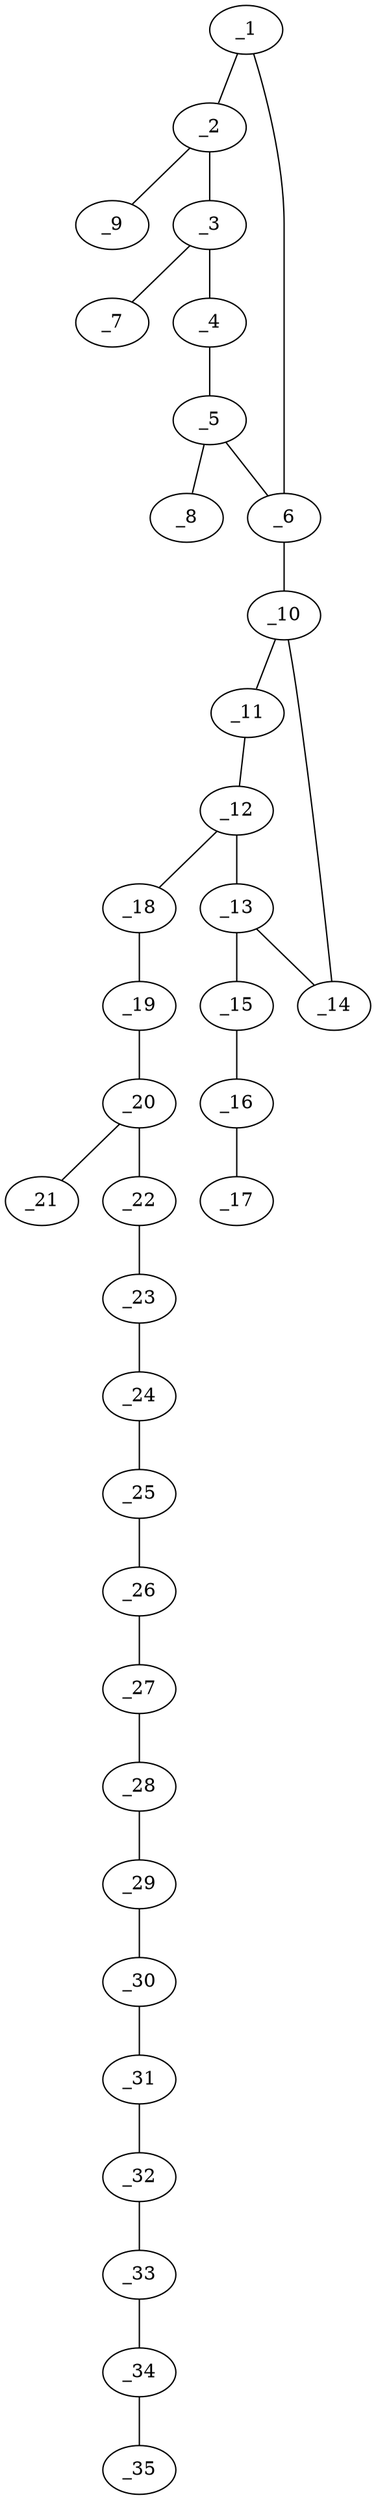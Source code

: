 graph molid657733 {
	_1	 [charge=0,
		chem=1,
		symbol="C  ",
		x="17.019",
		y="-3.1397"];
	_2	 [charge=0,
		chem=1,
		symbol="C  ",
		x="17.019",
		y="-4.1397"];
	_1 -- _2	 [valence=2];
	_6	 [charge=0,
		chem=4,
		symbol="N  ",
		x="16.1529",
		y="-2.6397"];
	_1 -- _6	 [valence=1];
	_3	 [charge=0,
		chem=1,
		symbol="C  ",
		x="16.1529",
		y="-4.6397"];
	_2 -- _3	 [valence=1];
	_9	 [charge=0,
		chem=1,
		symbol="C  ",
		x="17.885",
		y="-4.6397"];
	_2 -- _9	 [valence=1];
	_4	 [charge=0,
		chem=4,
		symbol="N  ",
		x="15.2869",
		y="-4.1397"];
	_3 -- _4	 [valence=1];
	_7	 [charge=0,
		chem=2,
		symbol="O  ",
		x="16.1529",
		y="-5.6397"];
	_3 -- _7	 [valence=2];
	_5	 [charge=0,
		chem=1,
		symbol="C  ",
		x="15.2869",
		y="-3.1397"];
	_4 -- _5	 [valence=1];
	_5 -- _6	 [valence=1];
	_8	 [charge=0,
		chem=2,
		symbol="O  ",
		x="14.4209",
		y="-2.6397"];
	_5 -- _8	 [valence=2];
	_10	 [charge=0,
		chem=1,
		symbol="C  ",
		x="16.1529",
		y="-1.6397"];
	_6 -- _10	 [valence=1];
	_11	 [charge=0,
		chem=2,
		symbol="O  ",
		x="15.3439",
		y="-1.0519"];
	_10 -- _11	 [valence=1];
	_14	 [charge=0,
		chem=1,
		symbol="C  ",
		x="16.962",
		y="-1.0519"];
	_10 -- _14	 [valence=1];
	_12	 [charge=0,
		chem=1,
		symbol="C  ",
		x="15.653",
		y="-0.1008"];
	_11 -- _12	 [valence=1];
	_13	 [charge=0,
		chem=1,
		symbol="C  ",
		x="16.653",
		y="-0.1008"];
	_12 -- _13	 [valence=1];
	_18	 [charge=0,
		chem=1,
		symbol="C  ",
		x="15.0652",
		y="0.7082"];
	_12 -- _18	 [valence=1];
	_13 -- _14	 [valence=1];
	_15	 [charge=0,
		chem=4,
		symbol="N  ",
		x="17.2407",
		y="0.7082"];
	_13 -- _15	 [valence=1];
	_16	 [charge=1,
		chem=4,
		symbol="N  ",
		x="18.2353",
		y="0.6037"];
	_15 -- _16	 [valence=2];
	_17	 [charge="-1",
		chem=4,
		symbol="N  ",
		x="19.2298",
		y="0.4991"];
	_16 -- _17	 [valence=2];
	_19	 [charge=0,
		chem=2,
		symbol="O  ",
		x="14.0707",
		y="0.6037"];
	_18 -- _19	 [valence=1];
	_20	 [charge=0,
		chem=1,
		symbol="C  ",
		x="13.4829",
		y="1.4127"];
	_19 -- _20	 [valence=1];
	_21	 [charge=0,
		chem=2,
		symbol="O  ",
		x="13.8896",
		y="2.3262"];
	_20 -- _21	 [valence=2];
	_22	 [charge=0,
		chem=1,
		symbol="C  ",
		x="12.4883",
		y="1.3082"];
	_20 -- _22	 [valence=1];
	_23	 [charge=0,
		chem=1,
		symbol="C  ",
		x="11.9006",
		y="2.1172"];
	_22 -- _23	 [valence=1];
	_24	 [charge=0,
		chem=1,
		symbol="C  ",
		x="10.906",
		y="2.0127"];
	_23 -- _24	 [valence=1];
	_25	 [charge=0,
		chem=1,
		symbol="C  ",
		x="10.3183",
		y="2.8217"];
	_24 -- _25	 [valence=1];
	_26	 [charge=0,
		chem=1,
		symbol="C  ",
		x="9.3237",
		y="2.7172"];
	_25 -- _26	 [valence=1];
	_27	 [charge=0,
		chem=1,
		symbol="C  ",
		x="8.736",
		y="3.5262"];
	_26 -- _27	 [valence=1];
	_28	 [charge=0,
		chem=1,
		symbol="C  ",
		x="7.7414",
		y="3.4217"];
	_27 -- _28	 [valence=1];
	_29	 [charge=0,
		chem=1,
		symbol="C  ",
		x="7.1537",
		y="4.2307"];
	_28 -- _29	 [valence=1];
	_30	 [charge=0,
		chem=1,
		symbol="C  ",
		x="6.1591",
		y="4.1261"];
	_29 -- _30	 [valence=1];
	_31	 [charge=0,
		chem=1,
		symbol="C  ",
		x="5.5713",
		y="4.9352"];
	_30 -- _31	 [valence=1];
	_32	 [charge=0,
		chem=1,
		symbol="C  ",
		x="4.5768",
		y="4.8306"];
	_31 -- _32	 [valence=1];
	_33	 [charge=0,
		chem=4,
		symbol="N  ",
		x="3.989",
		y="5.6397"];
	_32 -- _33	 [valence=1];
	_34	 [charge=1,
		chem=4,
		symbol="N  ",
		x="2.9945",
		y="5.5351"];
	_33 -- _34	 [valence=2];
	_35	 [charge="-1",
		chem=4,
		symbol="N  ",
		x=2,
		y="5.4306"];
	_34 -- _35	 [valence=2];
}
